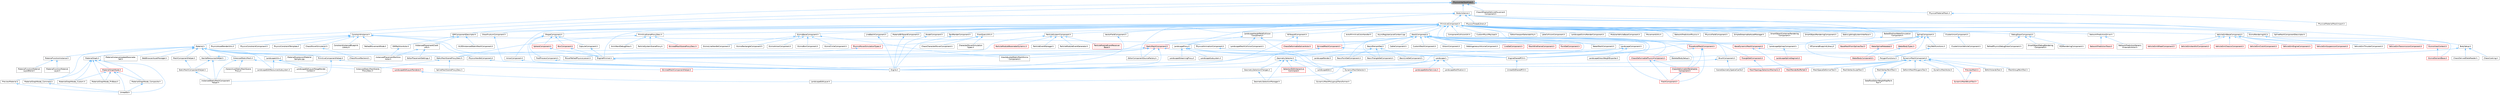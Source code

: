 digraph "PhysicsInterfaceCore.h"
{
 // INTERACTIVE_SVG=YES
 // LATEX_PDF_SIZE
  bgcolor="transparent";
  edge [fontname=Helvetica,fontsize=10,labelfontname=Helvetica,labelfontsize=10];
  node [fontname=Helvetica,fontsize=10,shape=box,height=0.2,width=0.4];
  Node1 [id="Node000001",label="PhysicsInterfaceCore.h",height=0.2,width=0.4,color="gray40", fillcolor="grey60", style="filled", fontcolor="black",tooltip=" "];
  Node1 -> Node2 [id="edge1_Node000001_Node000002",dir="back",color="steelblue1",style="solid",tooltip=" "];
  Node2 [id="Node000002",label="BodyInstance.h",height=0.2,width=0.4,color="grey40", fillcolor="white", style="filled",URL="$d3/d42/BodyInstance_8h.html",tooltip=" "];
  Node2 -> Node3 [id="edge2_Node000002_Node000003",dir="back",color="steelblue1",style="solid",tooltip=" "];
  Node3 [id="Node000003",label="BodySetup.h",height=0.2,width=0.4,color="grey40", fillcolor="white", style="filled",URL="$d8/d7b/BodySetup_8h.html",tooltip=" "];
  Node3 -> Node4 [id="edge3_Node000003_Node000004",dir="back",color="steelblue1",style="solid",tooltip=" "];
  Node4 [id="Node000004",label="ChaosCooking.h",height=0.2,width=0.4,color="grey40", fillcolor="white", style="filled",URL="$de/d88/ChaosCooking_8h.html",tooltip=" "];
  Node3 -> Node5 [id="edge4_Node000003_Node000005",dir="back",color="steelblue1",style="solid",tooltip=" "];
  Node5 [id="Node000005",label="ChaosDerivedDataReader.h",height=0.2,width=0.4,color="grey40", fillcolor="white", style="filled",URL="$de/d70/ChaosDerivedDataReader_8h.html",tooltip=" "];
  Node3 -> Node6 [id="edge5_Node000003_Node000006",dir="back",color="steelblue1",style="solid",tooltip=" "];
  Node6 [id="Node000006",label="DynamicMeshComponent.h",height=0.2,width=0.4,color="grey40", fillcolor="white", style="filled",URL="$d8/d66/DynamicMeshComponent_8h.html",tooltip=" "];
  Node6 -> Node7 [id="edge6_Node000006_Node000007",dir="back",color="steelblue1",style="solid",tooltip=" "];
  Node7 [id="Node000007",label="DataflowEditorWeightMapPaint\lTool.h",height=0.2,width=0.4,color="grey40", fillcolor="white", style="filled",URL="$db/d46/DataflowEditorWeightMapPaintTool_8h.html",tooltip=" "];
  Node6 -> Node8 [id="edge7_Node000006_Node000008",dir="back",color="steelblue1",style="solid",tooltip=" "];
  Node8 [id="Node000008",label="DeformMeshPolygonsTool.h",height=0.2,width=0.4,color="grey40", fillcolor="white", style="filled",URL="$db/d72/DeformMeshPolygonsTool_8h.html",tooltip=" "];
  Node6 -> Node9 [id="edge8_Node000006_Node000009",dir="back",color="steelblue1",style="solid",tooltip=" "];
  Node9 [id="Node000009",label="DynamicMeshActor.h",height=0.2,width=0.4,color="grey40", fillcolor="white", style="filled",URL="$d1/d71/DynamicMeshActor_8h.html",tooltip=" "];
  Node6 -> Node10 [id="edge9_Node000006_Node000010",dir="back",color="steelblue1",style="solid",tooltip=" "];
  Node10 [id="Node000010",label="DynamicMeshBrushTool.h",height=0.2,width=0.4,color="red", fillcolor="#FFF0F0", style="filled",URL="$da/d04/DynamicMeshBrushTool_8h.html",tooltip=" "];
  Node6 -> Node14 [id="edge10_Node000006_Node000014",dir="back",color="steelblue1",style="solid",tooltip=" "];
  Node14 [id="Node000014",label="DynamicMeshSelector.h",height=0.2,width=0.4,color="grey40", fillcolor="white", style="filled",URL="$dc/d01/DynamicMeshSelector_8h.html",tooltip=" "];
  Node14 -> Node15 [id="edge11_Node000014_Node000015",dir="back",color="steelblue1",style="solid",tooltip=" "];
  Node15 [id="Node000015",label="DynamicMeshPolygroupTransformer.h",height=0.2,width=0.4,color="grey40", fillcolor="white", style="filled",URL="$dc/db2/DynamicMeshPolygroupTransformer_8h.html",tooltip=" "];
  Node6 -> Node16 [id="edge12_Node000006_Node000016",dir="back",color="steelblue1",style="solid",tooltip=" "];
  Node16 [id="Node000016",label="EditUVIslandsTool.h",height=0.2,width=0.4,color="grey40", fillcolor="white", style="filled",URL="$d0/de4/EditUVIslandsTool_8h.html",tooltip=" "];
  Node6 -> Node17 [id="edge13_Node000006_Node000017",dir="back",color="steelblue1",style="solid",tooltip=" "];
  Node17 [id="Node000017",label="MeshGroupPaintTool.h",height=0.2,width=0.4,color="grey40", fillcolor="white", style="filled",URL="$dd/d04/MeshGroupPaintTool_8h.html",tooltip=" "];
  Node6 -> Node18 [id="edge14_Node000006_Node000018",dir="back",color="steelblue1",style="solid",tooltip=" "];
  Node18 [id="Node000018",label="MeshRenderBufferSet.h",height=0.2,width=0.4,color="red", fillcolor="#FFF0F0", style="filled",URL="$de/dc2/MeshRenderBufferSet_8h.html",tooltip=" "];
  Node6 -> Node20 [id="edge15_Node000006_Node000020",dir="back",color="steelblue1",style="solid",tooltip=" "];
  Node20 [id="Node000020",label="MeshSpaceDeformerTool.h",height=0.2,width=0.4,color="grey40", fillcolor="white", style="filled",URL="$d7/dc8/MeshSpaceDeformerTool_8h.html",tooltip=" "];
  Node6 -> Node21 [id="edge16_Node000006_Node000021",dir="back",color="steelblue1",style="solid",tooltip=" "];
  Node21 [id="Node000021",label="MeshTopologySelectionMechanic.h",height=0.2,width=0.4,color="red", fillcolor="#FFF0F0", style="filled",URL="$d5/d15/MeshTopologySelectionMechanic_8h.html",tooltip=" "];
  Node6 -> Node24 [id="edge17_Node000006_Node000024",dir="back",color="steelblue1",style="solid",tooltip=" "];
  Node24 [id="Node000024",label="MeshVertexPaintTool.h",height=0.2,width=0.4,color="grey40", fillcolor="white", style="filled",URL="$db/d74/MeshVertexPaintTool_8h.html",tooltip=" "];
  Node24 -> Node7 [id="edge18_Node000024_Node000007",dir="back",color="steelblue1",style="solid",tooltip=" "];
  Node6 -> Node25 [id="edge19_Node000006_Node000025",dir="back",color="steelblue1",style="solid",tooltip=" "];
  Node25 [id="Node000025",label="MeshVertexSculptTool.h",height=0.2,width=0.4,color="grey40", fillcolor="white", style="filled",URL="$dc/da6/MeshVertexSculptTool_8h.html",tooltip=" "];
  Node6 -> Node26 [id="edge20_Node000006_Node000026",dir="back",color="steelblue1",style="solid",tooltip=" "];
  Node26 [id="Node000026",label="PreviewMesh.h",height=0.2,width=0.4,color="red", fillcolor="#FFF0F0", style="filled",URL="$d6/d30/PreviewMesh_8h.html",tooltip=" "];
  Node26 -> Node10 [id="edge21_Node000026_Node000010",dir="back",color="steelblue1",style="solid",tooltip=" "];
  Node6 -> Node78 [id="edge22_Node000006_Node000078",dir="back",color="steelblue1",style="solid",tooltip=" "];
  Node78 [id="Node000078",label="SceneGeometrySpatialCache.h",height=0.2,width=0.4,color="grey40", fillcolor="white", style="filled",URL="$d6/d6f/SceneGeometrySpatialCache_8h.html",tooltip=" "];
  Node3 -> Node79 [id="edge23_Node000003_Node000079",dir="back",color="steelblue1",style="solid",tooltip=" "];
  Node79 [id="Node000079",label="SkeletalBodySetup.h",height=0.2,width=0.4,color="grey40", fillcolor="white", style="filled",URL="$dc/dbc/SkeletalBodySetup_8h.html",tooltip=" "];
  Node2 -> Node80 [id="edge24_Node000002_Node000080",dir="back",color="steelblue1",style="solid",tooltip=" "];
  Node80 [id="Node000080",label="EngineSharedPCH.h",height=0.2,width=0.4,color="grey40", fillcolor="white", style="filled",URL="$dc/dbb/EngineSharedPCH_8h.html",tooltip=" "];
  Node80 -> Node81 [id="edge25_Node000080_Node000081",dir="back",color="steelblue1",style="solid",tooltip=" "];
  Node81 [id="Node000081",label="UnrealEdSharedPCH.h",height=0.2,width=0.4,color="grey40", fillcolor="white", style="filled",URL="$d1/de6/UnrealEdSharedPCH_8h.html",tooltip=" "];
  Node2 -> Node82 [id="edge26_Node000002_Node000082",dir="back",color="steelblue1",style="solid",tooltip=" "];
  Node82 [id="Node000082",label="ISMComponentDescriptor.h",height=0.2,width=0.4,color="grey40", fillcolor="white", style="filled",URL="$dd/d82/ISMComponentDescriptor_8h.html",tooltip=" "];
  Node82 -> Node83 [id="edge27_Node000082_Node000083",dir="back",color="steelblue1",style="solid",tooltip=" "];
  Node83 [id="Node000083",label="HLODInstancedStaticMeshComponent.h",height=0.2,width=0.4,color="grey40", fillcolor="white", style="filled",URL="$dd/d88/HLODInstancedStaticMeshComponent_8h.html",tooltip=" "];
  Node82 -> Node84 [id="edge28_Node000082_Node000084",dir="back",color="steelblue1",style="solid",tooltip=" "];
  Node84 [id="Node000084",label="ISMPartitionActor.h",height=0.2,width=0.4,color="grey40", fillcolor="white", style="filled",URL="$d8/dac/ISMPartitionActor_8h.html",tooltip=" "];
  Node84 -> Node85 [id="edge29_Node000084_Node000085",dir="back",color="steelblue1",style="solid",tooltip=" "];
  Node85 [id="Node000085",label="InstancedPlacementPartition\lActor.h",height=0.2,width=0.4,color="grey40", fillcolor="white", style="filled",URL="$dd/d43/InstancedPlacementPartitionActor_8h.html",tooltip=" "];
  Node82 -> Node86 [id="edge30_Node000082_Node000086",dir="back",color="steelblue1",style="solid",tooltip=" "];
  Node86 [id="Node000086",label="InstancedPlacementClient\lInfo.h",height=0.2,width=0.4,color="grey40", fillcolor="white", style="filled",URL="$d0/d12/InstancedPlacementClientInfo_8h.html",tooltip=" "];
  Node86 -> Node87 [id="edge31_Node000086_Node000087",dir="back",color="steelblue1",style="solid",tooltip=" "];
  Node87 [id="Node000087",label="EditorPlacementSettings.h",height=0.2,width=0.4,color="grey40", fillcolor="white", style="filled",URL="$dd/daf/EditorPlacementSettings_8h.html",tooltip=" "];
  Node86 -> Node85 [id="edge32_Node000086_Node000085",dir="back",color="steelblue1",style="solid",tooltip=" "];
  Node2 -> Node88 [id="edge33_Node000002_Node000088",dir="back",color="steelblue1",style="solid",tooltip=" "];
  Node88 [id="Node000088",label="LandscapeProxy.h",height=0.2,width=0.4,color="grey40", fillcolor="white", style="filled",URL="$db/dae/LandscapeProxy_8h.html",tooltip=" "];
  Node88 -> Node89 [id="edge34_Node000088_Node000089",dir="back",color="steelblue1",style="solid",tooltip=" "];
  Node89 [id="Node000089",label="Landscape.h",height=0.2,width=0.4,color="grey40", fillcolor="white", style="filled",URL="$d5/dd6/Landscape_8h.html",tooltip=" "];
  Node89 -> Node90 [id="edge35_Node000089_Node000090",dir="back",color="steelblue1",style="solid",tooltip=" "];
  Node90 [id="Node000090",label="LandscapeEdit.h",height=0.2,width=0.4,color="grey40", fillcolor="white", style="filled",URL="$df/d61/LandscapeEdit_8h.html",tooltip=" "];
  Node89 -> Node91 [id="edge36_Node000089_Node000091",dir="back",color="steelblue1",style="solid",tooltip=" "];
  Node91 [id="Node000091",label="LandscapeEditLayer.h",height=0.2,width=0.4,color="grey40", fillcolor="white", style="filled",URL="$d2/d34/LandscapeEditLayer_8h.html",tooltip=" "];
  Node89 -> Node92 [id="edge37_Node000089_Node000092",dir="back",color="steelblue1",style="solid",tooltip=" "];
  Node92 [id="Node000092",label="LandscapeEditorServices.h",height=0.2,width=0.4,color="red", fillcolor="#FFF0F0", style="filled",URL="$d0/de9/LandscapeEditorServices_8h.html",tooltip=" "];
  Node89 -> Node94 [id="edge38_Node000089_Node000094",dir="back",color="steelblue1",style="solid",tooltip=" "];
  Node94 [id="Node000094",label="LandscapeNotification.h",height=0.2,width=0.4,color="grey40", fillcolor="white", style="filled",URL="$d7/de3/LandscapeNotification_8h.html",tooltip=" "];
  Node88 -> Node90 [id="edge39_Node000088_Node000090",dir="back",color="steelblue1",style="solid",tooltip=" "];
  Node88 -> Node95 [id="edge40_Node000088_Node000095",dir="back",color="steelblue1",style="solid",tooltip=" "];
  Node95 [id="Node000095",label="LandscapeRender.h",height=0.2,width=0.4,color="grey40", fillcolor="white", style="filled",URL="$df/d67/LandscapeRender_8h.html",tooltip=" "];
  Node88 -> Node96 [id="edge41_Node000088_Node000096",dir="back",color="steelblue1",style="solid",tooltip=" "];
  Node96 [id="Node000096",label="LandscapeStreamingProxy.h",height=0.2,width=0.4,color="grey40", fillcolor="white", style="filled",URL="$de/d5a/LandscapeStreamingProxy_8h.html",tooltip=" "];
  Node88 -> Node97 [id="edge42_Node000088_Node000097",dir="back",color="steelblue1",style="solid",tooltip=" "];
  Node97 [id="Node000097",label="LandscapeSubsystem.h",height=0.2,width=0.4,color="grey40", fillcolor="white", style="filled",URL="$d7/ddd/LandscapeSubsystem_8h.html",tooltip=" "];
  Node2 -> Node98 [id="edge43_Node000002_Node000098",dir="back",color="steelblue1",style="solid",tooltip=" "];
  Node98 [id="Node000098",label="PhysicsThreadLibrary.h",height=0.2,width=0.4,color="grey40", fillcolor="white", style="filled",URL="$dd/df6/PhysicsThreadLibrary_8h.html",tooltip=" "];
  Node2 -> Node99 [id="edge44_Node000002_Node000099",dir="back",color="steelblue1",style="solid",tooltip=" "];
  Node99 [id="Node000099",label="PrimitiveComponent.h",height=0.2,width=0.4,color="grey40", fillcolor="white", style="filled",URL="$df/d9f/PrimitiveComponent_8h.html",tooltip=" "];
  Node99 -> Node100 [id="edge45_Node000099_Node000100",dir="back",color="steelblue1",style="solid",tooltip=" "];
  Node100 [id="Node000100",label="ActorPrimitiveColorHandler.h",height=0.2,width=0.4,color="grey40", fillcolor="white", style="filled",URL="$d4/d72/ActorPrimitiveColorHandler_8h.html",tooltip=" "];
  Node99 -> Node101 [id="edge46_Node000099_Node000101",dir="back",color="steelblue1",style="solid",tooltip=" "];
  Node101 [id="Node000101",label="ArrowComponent.h",height=0.2,width=0.4,color="grey40", fillcolor="white", style="filled",URL="$db/d35/ArrowComponent_8h.html",tooltip=" "];
  Node101 -> Node102 [id="edge47_Node000101_Node000102",dir="back",color="steelblue1",style="solid",tooltip=" "];
  Node102 [id="Node000102",label="Engine.h",height=0.2,width=0.4,color="grey40", fillcolor="white", style="filled",URL="$d1/d34/Public_2Engine_8h.html",tooltip=" "];
  Node99 -> Node103 [id="edge48_Node000099_Node000103",dir="back",color="steelblue1",style="solid",tooltip=" "];
  Node103 [id="Node000103",label="AsyncRegisterLevelContext.cpp",height=0.2,width=0.4,color="grey40", fillcolor="white", style="filled",URL="$da/df8/AsyncRegisterLevelContext_8cpp.html",tooltip=" "];
  Node99 -> Node104 [id="edge49_Node000099_Node000104",dir="back",color="steelblue1",style="solid",tooltip=" "];
  Node104 [id="Node000104",label="BakedShallowWaterSimulation\lComponent.h",height=0.2,width=0.4,color="grey40", fillcolor="white", style="filled",URL="$d4/dbc/BakedShallowWaterSimulationComponent_8h.html",tooltip=" "];
  Node104 -> Node105 [id="edge50_Node000104_Node000105",dir="back",color="steelblue1",style="solid",tooltip=" "];
  Node105 [id="Node000105",label="WaterBodyComponent.h",height=0.2,width=0.4,color="red", fillcolor="#FFF0F0", style="filled",URL="$db/d59/WaterBodyComponent_8h.html",tooltip=" "];
  Node99 -> Node118 [id="edge51_Node000099_Node000118",dir="back",color="steelblue1",style="solid",tooltip=" "];
  Node118 [id="Node000118",label="BillboardComponent.h",height=0.2,width=0.4,color="grey40", fillcolor="white", style="filled",URL="$db/d72/BillboardComponent_8h.html",tooltip=" "];
  Node118 -> Node119 [id="edge52_Node000118_Node000119",dir="back",color="steelblue1",style="solid",tooltip=" "];
  Node119 [id="Node000119",label="ChaosDeformableSolverActor.h",height=0.2,width=0.4,color="red", fillcolor="#FFF0F0", style="filled",URL="$d2/de9/ChaosDeformableSolverActor_8h.html",tooltip=" "];
  Node118 -> Node102 [id="edge53_Node000118_Node000102",dir="back",color="steelblue1",style="solid",tooltip=" "];
  Node99 -> Node123 [id="edge54_Node000099_Node000123",dir="back",color="steelblue1",style="solid",tooltip=" "];
  Node123 [id="Node000123",label="BrushComponent.h",height=0.2,width=0.4,color="grey40", fillcolor="white", style="filled",URL="$d0/d9c/BrushComponent_8h.html",tooltip=" "];
  Node123 -> Node102 [id="edge55_Node000123_Node000102",dir="back",color="steelblue1",style="solid",tooltip=" "];
  Node123 -> Node78 [id="edge56_Node000123_Node000078",dir="back",color="steelblue1",style="solid",tooltip=" "];
  Node99 -> Node124 [id="edge57_Node000099_Node000124",dir="back",color="steelblue1",style="solid",tooltip=" "];
  Node124 [id="Node000124",label="ClusterUnionComponent.h",height=0.2,width=0.4,color="grey40", fillcolor="white", style="filled",URL="$d0/d16/ClusterUnionComponent_8h.html",tooltip=" "];
  Node124 -> Node125 [id="edge58_Node000124_Node000125",dir="back",color="steelblue1",style="solid",tooltip=" "];
  Node125 [id="Node000125",label="ClusterUnionVehicleComponent.h",height=0.2,width=0.4,color="grey40", fillcolor="white", style="filled",URL="$dd/deb/ClusterUnionVehicleComponent_8h.html",tooltip=" "];
  Node99 -> Node126 [id="edge59_Node000099_Node000126",dir="back",color="steelblue1",style="solid",tooltip=" "];
  Node126 [id="Node000126",label="ComponentCollisionUtil.h",height=0.2,width=0.4,color="grey40", fillcolor="white", style="filled",URL="$d9/d1c/ComponentCollisionUtil_8h.html",tooltip=" "];
  Node99 -> Node127 [id="edge60_Node000099_Node000127",dir="back",color="steelblue1",style="solid",tooltip=" "];
  Node127 [id="Node000127",label="CustomPhysXPayload.h",height=0.2,width=0.4,color="grey40", fillcolor="white", style="filled",URL="$d3/d90/CustomPhysXPayload_8h.html",tooltip=" "];
  Node99 -> Node128 [id="edge61_Node000099_Node000128",dir="back",color="steelblue1",style="solid",tooltip=" "];
  Node128 [id="Node000128",label="DebugDrawComponent.h",height=0.2,width=0.4,color="grey40", fillcolor="white", style="filled",URL="$d9/dae/DebugDrawComponent_8h.html",tooltip=" "];
  Node128 -> Node129 [id="edge62_Node000128_Node000129",dir="back",color="steelblue1",style="solid",tooltip=" "];
  Node129 [id="Node000129",label="EQSRenderingComponent.h",height=0.2,width=0.4,color="grey40", fillcolor="white", style="filled",URL="$df/d63/EQSRenderingComponent_8h.html",tooltip=" "];
  Node128 -> Node130 [id="edge63_Node000128_Node000130",dir="back",color="steelblue1",style="solid",tooltip=" "];
  Node130 [id="Node000130",label="PathedPhysicsDebugDrawComponent.h",height=0.2,width=0.4,color="grey40", fillcolor="white", style="filled",URL="$d9/dd8/PathedPhysicsDebugDrawComponent_8h.html",tooltip=" "];
  Node128 -> Node131 [id="edge64_Node000128_Node000131",dir="back",color="steelblue1",style="solid",tooltip=" "];
  Node131 [id="Node000131",label="SmartObjectDebugRendering\lComponent.h",height=0.2,width=0.4,color="grey40", fillcolor="white", style="filled",URL="$d2/db9/SmartObjectDebugRenderingComponent_8h.html",tooltip=" "];
  Node99 -> Node132 [id="edge65_Node000099_Node000132",dir="back",color="steelblue1",style="solid",tooltip=" "];
  Node132 [id="Node000132",label="DrawFrustumComponent.h",height=0.2,width=0.4,color="grey40", fillcolor="white", style="filled",URL="$db/d24/DrawFrustumComponent_8h.html",tooltip=" "];
  Node132 -> Node102 [id="edge66_Node000132_Node000102",dir="back",color="steelblue1",style="solid",tooltip=" "];
  Node99 -> Node133 [id="edge67_Node000099_Node000133",dir="back",color="steelblue1",style="solid",tooltip=" "];
  Node133 [id="Node000133",label="EditorComponentSourceFactory.h",height=0.2,width=0.4,color="grey40", fillcolor="white", style="filled",URL="$d4/d35/EditorComponentSourceFactory_8h.html",tooltip=" "];
  Node99 -> Node134 [id="edge68_Node000099_Node000134",dir="back",color="steelblue1",style="solid",tooltip=" "];
  Node134 [id="Node000134",label="EditorViewportSelectability.h",height=0.2,width=0.4,color="grey40", fillcolor="white", style="filled",URL="$d0/da6/EditorViewportSelectability_8h.html",tooltip=" "];
  Node99 -> Node135 [id="edge69_Node000099_Node000135",dir="back",color="steelblue1",style="solid",tooltip=" "];
  Node135 [id="Node000135",label="EngineMinimal.h",height=0.2,width=0.4,color="grey40", fillcolor="white", style="filled",URL="$d0/d2c/EngineMinimal_8h.html",tooltip=" "];
  Node135 -> Node102 [id="edge70_Node000135_Node000102",dir="back",color="steelblue1",style="solid",tooltip=" "];
  Node99 -> Node80 [id="edge71_Node000099_Node000080",dir="back",color="steelblue1",style="solid",tooltip=" "];
  Node99 -> Node136 [id="edge72_Node000099_Node000136",dir="back",color="steelblue1",style="solid",tooltip=" "];
  Node136 [id="Node000136",label="FloorQueryUtils.h",height=0.2,width=0.4,color="grey40", fillcolor="white", style="filled",URL="$df/d2a/FloorQueryUtils_8h.html",tooltip=" "];
  Node136 -> Node137 [id="edge73_Node000136_Node000137",dir="back",color="steelblue1",style="solid",tooltip=" "];
  Node137 [id="Node000137",label="ChaosCharacterMoverComponent.h",height=0.2,width=0.4,color="grey40", fillcolor="white", style="filled",URL="$d5/dd2/ChaosCharacterMoverComponent_8h.html",tooltip=" "];
  Node136 -> Node138 [id="edge74_Node000136_Node000138",dir="back",color="steelblue1",style="solid",tooltip=" "];
  Node138 [id="Node000138",label="CharacterMoverSimulation\lTypes.h",height=0.2,width=0.4,color="grey40", fillcolor="white", style="filled",URL="$df/dcc/CharacterMoverSimulationTypes_8h.html",tooltip=" "];
  Node136 -> Node139 [id="edge75_Node000136_Node000139",dir="back",color="steelblue1",style="solid",tooltip=" "];
  Node139 [id="Node000139",label="PhysicsMoverSimulationTypes.h",height=0.2,width=0.4,color="red", fillcolor="#FFF0F0", style="filled",URL="$d1/d2f/PhysicsMoverSimulationTypes_8h.html",tooltip=" "];
  Node139 -> Node142 [id="edge76_Node000139_Node000142",dir="back",color="steelblue1",style="solid",tooltip=" "];
  Node142 [id="Node000142",label="MoverPathedPhysicsLiaison.h",height=0.2,width=0.4,color="grey40", fillcolor="white", style="filled",URL="$d8/d2d/MoverPathedPhysicsLiaison_8h.html",tooltip=" "];
  Node99 -> Node149 [id="edge77_Node000099_Node000149",dir="back",color="steelblue1",style="solid",tooltip=" "];
  Node149 [id="Node000149",label="GeometrySelector.h",height=0.2,width=0.4,color="grey40", fillcolor="white", style="filled",URL="$d5/d67/GeometrySelector_8h.html",tooltip=" "];
  Node149 -> Node15 [id="edge78_Node000149_Node000015",dir="back",color="steelblue1",style="solid",tooltip=" "];
  Node149 -> Node14 [id="edge79_Node000149_Node000014",dir="back",color="steelblue1",style="solid",tooltip=" "];
  Node149 -> Node150 [id="edge80_Node000149_Node000150",dir="back",color="steelblue1",style="solid",tooltip=" "];
  Node150 [id="Node000150",label="GeometrySelectionChanges.h",height=0.2,width=0.4,color="grey40", fillcolor="white", style="filled",URL="$d2/d21/GeometrySelectionChanges_8h.html",tooltip=" "];
  Node150 -> Node151 [id="edge81_Node000150_Node000151",dir="back",color="steelblue1",style="solid",tooltip=" "];
  Node151 [id="Node000151",label="GeometrySelectionManager.h",height=0.2,width=0.4,color="grey40", fillcolor="white", style="filled",URL="$d9/d43/GeometrySelectionManager_8h.html",tooltip=" "];
  Node149 -> Node151 [id="edge82_Node000149_Node000151",dir="back",color="steelblue1",style="solid",tooltip=" "];
  Node149 -> Node152 [id="edge83_Node000149_Node000152",dir="back",color="steelblue1",style="solid",tooltip=" "];
  Node152 [id="Node000152",label="SelectionEditInteractive\lCommand.h",height=0.2,width=0.4,color="red", fillcolor="#FFF0F0", style="filled",URL="$d8/db5/SelectionEditInteractiveCommand_8h.html",tooltip=" "];
  Node99 -> Node157 [id="edge84_Node000099_Node000157",dir="back",color="steelblue1",style="solid",tooltip=" "];
  Node157 [id="Node000157",label="GizmoBaseComponent.h",height=0.2,width=0.4,color="grey40", fillcolor="white", style="filled",URL="$db/dfd/GizmoBaseComponent_8h.html",tooltip=" "];
  Node157 -> Node158 [id="edge85_Node000157_Node000158",dir="back",color="steelblue1",style="solid",tooltip=" "];
  Node158 [id="Node000158",label="GizmoArrowComponent.h",height=0.2,width=0.4,color="grey40", fillcolor="white", style="filled",URL="$d9/df9/GizmoArrowComponent_8h.html",tooltip=" "];
  Node157 -> Node159 [id="edge86_Node000157_Node000159",dir="back",color="steelblue1",style="solid",tooltip=" "];
  Node159 [id="Node000159",label="GizmoBoxComponent.h",height=0.2,width=0.4,color="grey40", fillcolor="white", style="filled",URL="$d4/d84/GizmoBoxComponent_8h.html",tooltip=" "];
  Node157 -> Node160 [id="edge87_Node000157_Node000160",dir="back",color="steelblue1",style="solid",tooltip=" "];
  Node160 [id="Node000160",label="GizmoCircleComponent.h",height=0.2,width=0.4,color="grey40", fillcolor="white", style="filled",URL="$d3/d78/GizmoCircleComponent_8h.html",tooltip=" "];
  Node157 -> Node161 [id="edge88_Node000157_Node000161",dir="back",color="steelblue1",style="solid",tooltip=" "];
  Node161 [id="Node000161",label="GizmoLineHandleComponent.h",height=0.2,width=0.4,color="grey40", fillcolor="white", style="filled",URL="$d3/d98/GizmoLineHandleComponent_8h.html",tooltip=" "];
  Node157 -> Node162 [id="edge89_Node000157_Node000162",dir="back",color="steelblue1",style="solid",tooltip=" "];
  Node162 [id="Node000162",label="GizmoRectangleComponent.h",height=0.2,width=0.4,color="grey40", fillcolor="white", style="filled",URL="$d9/ded/GizmoRectangleComponent_8h.html",tooltip=" "];
  Node157 -> Node163 [id="edge90_Node000157_Node000163",dir="back",color="steelblue1",style="solid",tooltip=" "];
  Node163 [id="Node000163",label="ViewAdjustedStaticMeshGizmo\lComponent.h",height=0.2,width=0.4,color="grey40", fillcolor="white", style="filled",URL="$d3/d99/ViewAdjustedStaticMeshGizmoComponent_8h.html",tooltip=" "];
  Node99 -> Node164 [id="edge91_Node000099_Node000164",dir="back",color="steelblue1",style="solid",tooltip=" "];
  Node164 [id="Node000164",label="GizmoRenderingUtil.h",height=0.2,width=0.4,color="grey40", fillcolor="white", style="filled",URL="$d0/d40/GizmoRenderingUtil_8h.html",tooltip=" "];
  Node164 -> Node165 [id="edge92_Node000164_Node000165",dir="back",color="steelblue1",style="solid",tooltip=" "];
  Node165 [id="Node000165",label="GizmoElementBase.h",height=0.2,width=0.4,color="red", fillcolor="#FFF0F0", style="filled",URL="$d5/d19/GizmoElementBase_8h.html",tooltip=" "];
  Node164 -> Node181 [id="edge93_Node000164_Node000181",dir="back",color="steelblue1",style="solid",tooltip=" "];
  Node181 [id="Node000181",label="GizmoViewContext.h",height=0.2,width=0.4,color="red", fillcolor="#FFF0F0", style="filled",URL="$dd/d1a/GizmoViewContext_8h.html",tooltip=" "];
  Node181 -> Node165 [id="edge94_Node000181_Node000165",dir="back",color="steelblue1",style="solid",tooltip=" "];
  Node99 -> Node82 [id="edge95_Node000099_Node000082",dir="back",color="steelblue1",style="solid",tooltip=" "];
  Node99 -> Node183 [id="edge96_Node000099_Node000183",dir="back",color="steelblue1",style="solid",tooltip=" "];
  Node183 [id="Node000183",label="LakeCollisionComponent.h",height=0.2,width=0.4,color="grey40", fillcolor="white", style="filled",URL="$d6/d05/LakeCollisionComponent_8h.html",tooltip=" "];
  Node99 -> Node184 [id="edge97_Node000099_Node000184",dir="back",color="steelblue1",style="solid",tooltip=" "];
  Node184 [id="Node000184",label="LandscapeComponent.h",height=0.2,width=0.4,color="grey40", fillcolor="white", style="filled",URL="$d4/dba/LandscapeComponent_8h.html",tooltip=" "];
  Node184 -> Node89 [id="edge98_Node000184_Node000089",dir="back",color="steelblue1",style="solid",tooltip=" "];
  Node184 -> Node90 [id="edge99_Node000184_Node000090",dir="back",color="steelblue1",style="solid",tooltip=" "];
  Node184 -> Node185 [id="edge100_Node000184_Node000185",dir="back",color="steelblue1",style="solid",tooltip=" "];
  Node185 [id="Node000185",label="LandscapeGrassWeightExporter.h",height=0.2,width=0.4,color="grey40", fillcolor="white", style="filled",URL="$de/d64/LandscapeGrassWeightExporter_8h.html",tooltip=" "];
  Node184 -> Node95 [id="edge101_Node000184_Node000095",dir="back",color="steelblue1",style="solid",tooltip=" "];
  Node99 -> Node186 [id="edge102_Node000099_Node000186",dir="back",color="steelblue1",style="solid",tooltip=" "];
  Node186 [id="Node000186",label="LandscapeGizmoRenderComponent.h",height=0.2,width=0.4,color="grey40", fillcolor="white", style="filled",URL="$d0/d84/LandscapeGizmoRenderComponent_8h.html",tooltip=" "];
  Node99 -> Node187 [id="edge103_Node000099_Node000187",dir="back",color="steelblue1",style="solid",tooltip=" "];
  Node187 [id="Node000187",label="LandscapeHeightfieldCollision\lComponent.h",height=0.2,width=0.4,color="grey40", fillcolor="white", style="filled",URL="$d2/d06/LandscapeHeightfieldCollisionComponent_8h.html",tooltip=" "];
  Node187 -> Node90 [id="edge104_Node000187_Node000090",dir="back",color="steelblue1",style="solid",tooltip=" "];
  Node187 -> Node188 [id="edge105_Node000187_Node000188",dir="back",color="steelblue1",style="solid",tooltip=" "];
  Node188 [id="Node000188",label="LandscapeMeshCollisionComponent.h",height=0.2,width=0.4,color="grey40", fillcolor="white", style="filled",URL="$d0/dab/LandscapeMeshCollisionComponent_8h.html",tooltip=" "];
  Node187 -> Node88 [id="edge106_Node000187_Node000088",dir="back",color="steelblue1",style="solid",tooltip=" "];
  Node99 -> Node189 [id="edge107_Node000099_Node000189",dir="back",color="steelblue1",style="solid",tooltip=" "];
  Node189 [id="Node000189",label="LandscapeSplinesComponent.h",height=0.2,width=0.4,color="grey40", fillcolor="white", style="filled",URL="$d4/d7e/LandscapeSplinesComponent_8h.html",tooltip=" "];
  Node189 -> Node190 [id="edge108_Node000189_Node000190",dir="back",color="steelblue1",style="solid",tooltip=" "];
  Node190 [id="Node000190",label="LandscapeSplineSegment.h",height=0.2,width=0.4,color="red", fillcolor="#FFF0F0", style="filled",URL="$d4/d8d/LandscapeSplineSegment_8h.html",tooltip=" "];
  Node99 -> Node192 [id="edge109_Node000099_Node000192",dir="back",color="steelblue1",style="solid",tooltip=" "];
  Node192 [id="Node000192",label="LineBatchComponent.h",height=0.2,width=0.4,color="grey40", fillcolor="white", style="filled",URL="$d4/dd8/LineBatchComponent_8h.html",tooltip=" "];
  Node192 -> Node102 [id="edge110_Node000192_Node000102",dir="back",color="steelblue1",style="solid",tooltip=" "];
  Node99 -> Node193 [id="edge111_Node000099_Node000193",dir="back",color="steelblue1",style="solid",tooltip=" "];
  Node193 [id="Node000193",label="MaterialBillboardComponent.h",height=0.2,width=0.4,color="grey40", fillcolor="white", style="filled",URL="$d0/d98/MaterialBillboardComponent_8h.html",tooltip=" "];
  Node193 -> Node102 [id="edge112_Node000193_Node000102",dir="back",color="steelblue1",style="solid",tooltip=" "];
  Node99 -> Node194 [id="edge113_Node000099_Node000194",dir="back",color="steelblue1",style="solid",tooltip=" "];
  Node194 [id="Node000194",label="MeshComponent.h",height=0.2,width=0.4,color="grey40", fillcolor="white", style="filled",URL="$dd/d57/MeshComponent_8h.html",tooltip=" "];
  Node194 -> Node195 [id="edge114_Node000194_Node000195",dir="back",color="steelblue1",style="solid",tooltip=" "];
  Node195 [id="Node000195",label="BaseDynamicMeshComponent.h",height=0.2,width=0.4,color="red", fillcolor="#FFF0F0", style="filled",URL="$d3/df4/BaseDynamicMeshComponent_8h.html",tooltip=" "];
  Node195 -> Node6 [id="edge115_Node000195_Node000006",dir="back",color="steelblue1",style="solid",tooltip=" "];
  Node195 -> Node18 [id="edge116_Node000195_Node000018",dir="back",color="steelblue1",style="solid",tooltip=" "];
  Node194 -> Node213 [id="edge117_Node000194_Node000213",dir="back",color="steelblue1",style="solid",tooltip=" "];
  Node213 [id="Node000213",label="BasicElementSet.h",height=0.2,width=0.4,color="grey40", fillcolor="white", style="filled",URL="$de/d31/BasicElementSet_8h.html",tooltip=" "];
  Node213 -> Node214 [id="edge118_Node000213_Node000214",dir="back",color="steelblue1",style="solid",tooltip=" "];
  Node214 [id="Node000214",label="BasicLineSetComponent.h",height=0.2,width=0.4,color="grey40", fillcolor="white", style="filled",URL="$da/d78/BasicLineSetComponent_8h.html",tooltip=" "];
  Node213 -> Node215 [id="edge119_Node000213_Node000215",dir="back",color="steelblue1",style="solid",tooltip=" "];
  Node215 [id="Node000215",label="BasicPointSetComponent.h",height=0.2,width=0.4,color="grey40", fillcolor="white", style="filled",URL="$d4/d5f/BasicPointSetComponent_8h.html",tooltip=" "];
  Node213 -> Node216 [id="edge120_Node000213_Node000216",dir="back",color="steelblue1",style="solid",tooltip=" "];
  Node216 [id="Node000216",label="BasicTriangleSetComponent.h",height=0.2,width=0.4,color="grey40", fillcolor="white", style="filled",URL="$d0/d56/BasicTriangleSetComponent_8h.html",tooltip=" "];
  Node194 -> Node214 [id="edge121_Node000194_Node000214",dir="back",color="steelblue1",style="solid",tooltip=" "];
  Node194 -> Node215 [id="edge122_Node000194_Node000215",dir="back",color="steelblue1",style="solid",tooltip=" "];
  Node194 -> Node216 [id="edge123_Node000194_Node000216",dir="back",color="steelblue1",style="solid",tooltip=" "];
  Node194 -> Node217 [id="edge124_Node000194_Node000217",dir="back",color="steelblue1",style="solid",tooltip=" "];
  Node217 [id="Node000217",label="CableComponent.h",height=0.2,width=0.4,color="grey40", fillcolor="white", style="filled",URL="$d4/dd5/CableComponent_8h.html",tooltip=" "];
  Node194 -> Node218 [id="edge125_Node000194_Node000218",dir="back",color="steelblue1",style="solid",tooltip=" "];
  Node218 [id="Node000218",label="ChaosDeformablePhysicsComponent.h",height=0.2,width=0.4,color="red", fillcolor="#FFF0F0", style="filled",URL="$d3/da9/ChaosDeformablePhysicsComponent_8h.html",tooltip=" "];
  Node218 -> Node222 [id="edge126_Node000218_Node000222",dir="back",color="steelblue1",style="solid",tooltip=" "];
  Node222 [id="Node000222",label="ChaosDeformableTetrahedral\lComponent.h",height=0.2,width=0.4,color="red", fillcolor="#FFF0F0", style="filled",URL="$d3/db3/ChaosDeformableTetrahedralComponent_8h.html",tooltip=" "];
  Node222 -> Node224 [id="edge127_Node000222_Node000224",dir="back",color="steelblue1",style="solid",tooltip=" "];
  Node224 [id="Node000224",label="FleshComponent.h",height=0.2,width=0.4,color="red", fillcolor="#FFF0F0", style="filled",URL="$d0/d29/FleshComponent_8h.html",tooltip=" "];
  Node218 -> Node224 [id="edge128_Node000218_Node000224",dir="back",color="steelblue1",style="solid",tooltip=" "];
  Node194 -> Node222 [id="edge129_Node000194_Node000222",dir="back",color="steelblue1",style="solid",tooltip=" "];
  Node194 -> Node226 [id="edge130_Node000194_Node000226",dir="back",color="steelblue1",style="solid",tooltip=" "];
  Node226 [id="Node000226",label="CustomMeshComponent.h",height=0.2,width=0.4,color="grey40", fillcolor="white", style="filled",URL="$de/d34/CustomMeshComponent_8h.html",tooltip=" "];
  Node194 -> Node135 [id="edge131_Node000194_Node000135",dir="back",color="steelblue1",style="solid",tooltip=" "];
  Node194 -> Node80 [id="edge132_Node000194_Node000080",dir="back",color="steelblue1",style="solid",tooltip=" "];
  Node194 -> Node224 [id="edge133_Node000194_Node000224",dir="back",color="steelblue1",style="solid",tooltip=" "];
  Node194 -> Node227 [id="edge134_Node000194_Node000227",dir="back",color="steelblue1",style="solid",tooltip=" "];
  Node227 [id="Node000227",label="GroomComponent.h",height=0.2,width=0.4,color="grey40", fillcolor="white", style="filled",URL="$de/d2e/GroomComponent_8h.html",tooltip=" "];
  Node194 -> Node228 [id="edge135_Node000194_Node000228",dir="back",color="steelblue1",style="solid",tooltip=" "];
  Node228 [id="Node000228",label="HeterogeneousVolumeComponent.h",height=0.2,width=0.4,color="grey40", fillcolor="white", style="filled",URL="$d6/daf/HeterogeneousVolumeComponent_8h.html",tooltip=" "];
  Node194 -> Node229 [id="edge136_Node000194_Node000229",dir="back",color="steelblue1",style="solid",tooltip=" "];
  Node229 [id="Node000229",label="LineSetComponent.h",height=0.2,width=0.4,color="red", fillcolor="#FFF0F0", style="filled",URL="$d7/d6b/LineSetComponent_8h.html",tooltip=" "];
  Node194 -> Node232 [id="edge137_Node000194_Node000232",dir="back",color="steelblue1",style="solid",tooltip=" "];
  Node232 [id="Node000232",label="MeshWireframeComponent.h",height=0.2,width=0.4,color="red", fillcolor="#FFF0F0", style="filled",URL="$d7/d66/MeshWireframeComponent_8h.html",tooltip=" "];
  Node194 -> Node233 [id="edge138_Node000194_Node000233",dir="back",color="steelblue1",style="solid",tooltip=" "];
  Node233 [id="Node000233",label="PointSetComponent.h",height=0.2,width=0.4,color="red", fillcolor="#FFF0F0", style="filled",URL="$d8/d54/PointSetComponent_8h.html",tooltip=" "];
  Node194 -> Node234 [id="edge139_Node000194_Node000234",dir="back",color="steelblue1",style="solid",tooltip=" "];
  Node234 [id="Node000234",label="ProceduralMeshComponent.h",height=0.2,width=0.4,color="red", fillcolor="#FFF0F0", style="filled",URL="$d5/d29/ProceduralMeshComponent_8h.html",tooltip=" "];
  Node234 -> Node218 [id="edge140_Node000234_Node000218",dir="back",color="steelblue1",style="solid",tooltip=" "];
  Node234 -> Node222 [id="edge141_Node000234_Node000222",dir="back",color="steelblue1",style="solid",tooltip=" "];
  Node234 -> Node224 [id="edge142_Node000234_Node000224",dir="back",color="steelblue1",style="solid",tooltip=" "];
  Node194 -> Node236 [id="edge143_Node000194_Node000236",dir="back",color="steelblue1",style="solid",tooltip=" "];
  Node236 [id="Node000236",label="SkinnedMeshComponent.h",height=0.2,width=0.4,color="red", fillcolor="#FFF0F0", style="filled",URL="$da/d62/SkinnedMeshComponent_8h.html",tooltip=" "];
  Node236 -> Node102 [id="edge144_Node000236_Node000102",dir="back",color="steelblue1",style="solid",tooltip=" "];
  Node236 -> Node80 [id="edge145_Node000236_Node000080",dir="back",color="steelblue1",style="solid",tooltip=" "];
  Node236 -> Node312 [id="edge146_Node000236_Node000312",dir="back",color="steelblue1",style="solid",tooltip=" "];
  Node312 [id="Node000312",label="SkinnedMeshComponentHelper.h",height=0.2,width=0.4,color="red", fillcolor="#FFF0F0", style="filled",URL="$db/d81/SkinnedMeshComponentHelper_8h.html",tooltip=" "];
  Node194 -> Node313 [id="edge147_Node000194_Node000313",dir="back",color="steelblue1",style="solid",tooltip=" "];
  Node313 [id="Node000313",label="StaticMeshComponent.h",height=0.2,width=0.4,color="red", fillcolor="#FFF0F0", style="filled",URL="$da/daf/StaticMeshComponent_8h.html",tooltip=" "];
  Node313 -> Node133 [id="edge148_Node000313_Node000133",dir="back",color="steelblue1",style="solid",tooltip=" "];
  Node313 -> Node102 [id="edge149_Node000313_Node000102",dir="back",color="steelblue1",style="solid",tooltip=" "];
  Node313 -> Node135 [id="edge150_Node000313_Node000135",dir="back",color="steelblue1",style="solid",tooltip=" "];
  Node313 -> Node80 [id="edge151_Node000313_Node000080",dir="back",color="steelblue1",style="solid",tooltip=" "];
  Node313 -> Node367 [id="edge152_Node000313_Node000367",dir="back",color="steelblue1",style="solid",tooltip=" "];
  Node367 [id="Node000367",label="StaticMeshSceneProxyDesc.h",height=0.2,width=0.4,color="grey40", fillcolor="white", style="filled",URL="$d0/d31/StaticMeshSceneProxyDesc_8h.html",tooltip=" "];
  Node367 -> Node338 [id="edge153_Node000367_Node000338",dir="back",color="steelblue1",style="solid",tooltip=" "];
  Node338 [id="Node000338",label="InstancedStaticMeshScene\lProxyDesc.h",height=0.2,width=0.4,color="grey40", fillcolor="white", style="filled",URL="$db/dcf/InstancedStaticMeshSceneProxyDesc_8h.html",tooltip=" "];
  Node367 -> Node347 [id="edge154_Node000367_Node000347",dir="back",color="steelblue1",style="solid",tooltip=" "];
  Node347 [id="Node000347",label="SplineMeshSceneProxyDesc.h",height=0.2,width=0.4,color="grey40", fillcolor="white", style="filled",URL="$db/d1b/SplineMeshSceneProxyDesc_8h.html",tooltip=" "];
  Node313 -> Node163 [id="edge155_Node000313_Node000163",dir="back",color="steelblue1",style="solid",tooltip=" "];
  Node194 -> Node369 [id="edge156_Node000194_Node000369",dir="back",color="steelblue1",style="solid",tooltip=" "];
  Node369 [id="Node000369",label="TriangleSetComponent.h",height=0.2,width=0.4,color="red", fillcolor="#FFF0F0", style="filled",URL="$d0/d95/TriangleSetComponent_8h.html",tooltip=" "];
  Node369 -> Node21 [id="edge157_Node000369_Node000021",dir="back",color="steelblue1",style="solid",tooltip=" "];
  Node194 -> Node370 [id="edge158_Node000194_Node000370",dir="back",color="steelblue1",style="solid",tooltip=" "];
  Node370 [id="Node000370",label="WaterMeshComponent.h",height=0.2,width=0.4,color="grey40", fillcolor="white", style="filled",URL="$d0/dd9/WaterMeshComponent_8h.html",tooltip=" "];
  Node99 -> Node371 [id="edge159_Node000099_Node000371",dir="back",color="steelblue1",style="solid",tooltip=" "];
  Node371 [id="Node000371",label="ModelComponent.h",height=0.2,width=0.4,color="grey40", fillcolor="white", style="filled",URL="$d9/d34/ModelComponent_8h.html",tooltip=" "];
  Node371 -> Node102 [id="edge160_Node000371_Node000102",dir="back",color="steelblue1",style="solid",tooltip=" "];
  Node99 -> Node372 [id="edge161_Node000099_Node000372",dir="back",color="steelblue1",style="solid",tooltip=" "];
  Node372 [id="Node000372",label="ModularVehicleBaseComponent.h",height=0.2,width=0.4,color="grey40", fillcolor="white", style="filled",URL="$d3/dc7/ModularVehicleBaseComponent_8h.html",tooltip=" "];
  Node99 -> Node373 [id="edge162_Node000099_Node000373",dir="back",color="steelblue1",style="solid",tooltip=" "];
  Node373 [id="Node000373",label="MovementUtils.h",height=0.2,width=0.4,color="grey40", fillcolor="white", style="filled",URL="$d0/d54/MovementUtils_8h.html",tooltip=" "];
  Node99 -> Node374 [id="edge163_Node000099_Node000374",dir="back",color="steelblue1",style="solid",tooltip=" "];
  Node374 [id="Node000374",label="NetworkPredictionDriver.h",height=0.2,width=0.4,color="grey40", fillcolor="white", style="filled",URL="$d4/db2/NetworkPredictionDriver_8h.html",tooltip=" "];
  Node374 -> Node375 [id="edge164_Node000374_Node000375",dir="back",color="steelblue1",style="solid",tooltip=" "];
  Node375 [id="Node000375",label="NetworkPredictionGeneric\lKinematicActor.h",height=0.2,width=0.4,color="grey40", fillcolor="white", style="filled",URL="$db/d93/NetworkPredictionGenericKinematicActor_8h.html",tooltip=" "];
  Node374 -> Node376 [id="edge165_Node000374_Node000376",dir="back",color="steelblue1",style="solid",tooltip=" "];
  Node376 [id="Node000376",label="NetworkPredictionTrace.h",height=0.2,width=0.4,color="red", fillcolor="#FFF0F0", style="filled",URL="$d6/d68/NetworkPredictionTrace_8h.html",tooltip=" "];
  Node99 -> Node381 [id="edge166_Node000099_Node000381",dir="back",color="steelblue1",style="solid",tooltip=" "];
  Node381 [id="Node000381",label="NetworkPredictionPhysics.h",height=0.2,width=0.4,color="grey40", fillcolor="white", style="filled",URL="$d8/dee/NetworkPredictionPhysics_8h.html",tooltip=" "];
  Node99 -> Node382 [id="edge167_Node000099_Node000382",dir="back",color="steelblue1",style="solid",tooltip=" "];
  Node382 [id="Node000382",label="ParticleSystemComponent.h",height=0.2,width=0.4,color="grey40", fillcolor="white", style="filled",URL="$d4/d17/ParticleSystemComponent_8h.html",tooltip=" "];
  Node382 -> Node135 [id="edge168_Node000382_Node000135",dir="back",color="steelblue1",style="solid",tooltip=" "];
  Node382 -> Node383 [id="edge169_Node000382_Node000383",dir="back",color="steelblue1",style="solid",tooltip=" "];
  Node383 [id="Node000383",label="ParticleEventManager.h",height=0.2,width=0.4,color="grey40", fillcolor="white", style="filled",URL="$dc/df9/ParticleEventManager_8h.html",tooltip=" "];
  Node382 -> Node384 [id="edge170_Node000382_Node000384",dir="back",color="steelblue1",style="solid",tooltip=" "];
  Node384 [id="Node000384",label="ParticleModuleEventGenerator.h",height=0.2,width=0.4,color="grey40", fillcolor="white", style="filled",URL="$dd/df1/ParticleModuleEventGenerator_8h.html",tooltip=" "];
  Node382 -> Node385 [id="edge171_Node000382_Node000385",dir="back",color="steelblue1",style="solid",tooltip=" "];
  Node385 [id="Node000385",label="ParticleModuleEventReceiver\lBase.h",height=0.2,width=0.4,color="red", fillcolor="#FFF0F0", style="filled",URL="$d2/d65/ParticleModuleEventReceiverBase_8h.html",tooltip=" "];
  Node382 -> Node388 [id="edge172_Node000382_Node000388",dir="back",color="steelblue1",style="solid",tooltip=" "];
  Node388 [id="Node000388",label="ParticleModuleParameterDynamic.h",height=0.2,width=0.4,color="red", fillcolor="#FFF0F0", style="filled",URL="$d3/d04/ParticleModuleParameterDynamic_8h.html",tooltip=" "];
  Node99 -> Node390 [id="edge173_Node000099_Node000390",dir="back",color="steelblue1",style="solid",tooltip=" "];
  Node390 [id="Node000390",label="PhysicsFieldComponent.h",height=0.2,width=0.4,color="grey40", fillcolor="white", style="filled",URL="$dd/d76/PhysicsFieldComponent_8h.html",tooltip=" "];
  Node99 -> Node391 [id="edge174_Node000099_Node000391",dir="back",color="steelblue1",style="solid",tooltip=" "];
  Node391 [id="Node000391",label="PrimitiveSceneProxyDesc.h",height=0.2,width=0.4,color="grey40", fillcolor="white", style="filled",URL="$d8/d20/PrimitiveSceneProxyDesc_8h.html",tooltip=" "];
  Node391 -> Node392 [id="edge175_Node000391_Node000392",dir="back",color="steelblue1",style="solid",tooltip=" "];
  Node392 [id="Node000392",label="AnimNextDebugDraw.h",height=0.2,width=0.4,color="grey40", fillcolor="white", style="filled",URL="$dd/de1/AnimNextDebugDraw_8h.html",tooltip=" "];
  Node391 -> Node393 [id="edge176_Node000391_Node000393",dir="back",color="steelblue1",style="solid",tooltip=" "];
  Node393 [id="Node000393",label="ParticleSystemSceneProxy.h",height=0.2,width=0.4,color="grey40", fillcolor="white", style="filled",URL="$dd/d25/ParticleSystemSceneProxy_8h.html",tooltip=" "];
  Node391 -> Node394 [id="edge177_Node000391_Node000394",dir="back",color="steelblue1",style="solid",tooltip=" "];
  Node394 [id="Node000394",label="SkinnedMeshSceneProxyDesc.h",height=0.2,width=0.4,color="red", fillcolor="#FFF0F0", style="filled",URL="$dd/d6b/SkinnedMeshSceneProxyDesc_8h.html",tooltip=" "];
  Node391 -> Node367 [id="edge178_Node000391_Node000367",dir="back",color="steelblue1",style="solid",tooltip=" "];
  Node99 -> Node396 [id="edge179_Node000099_Node000396",dir="back",color="steelblue1",style="solid",tooltip=" "];
  Node396 [id="Node000396",label="ShapeComponent.h",height=0.2,width=0.4,color="grey40", fillcolor="white", style="filled",URL="$d4/d4b/ShapeComponent_8h.html",tooltip=" "];
  Node396 -> Node397 [id="edge180_Node000396_Node000397",dir="back",color="steelblue1",style="solid",tooltip=" "];
  Node397 [id="Node000397",label="BoxComponent.h",height=0.2,width=0.4,color="red", fillcolor="#FFF0F0", style="filled",URL="$d5/de1/BoxComponent_8h.html",tooltip=" "];
  Node397 -> Node135 [id="edge181_Node000397_Node000135",dir="back",color="steelblue1",style="solid",tooltip=" "];
  Node396 -> Node400 [id="edge182_Node000396_Node000400",dir="back",color="steelblue1",style="solid",tooltip=" "];
  Node400 [id="Node000400",label="CapsuleComponent.h",height=0.2,width=0.4,color="grey40", fillcolor="white", style="filled",URL="$db/def/CapsuleComponent_8h.html",tooltip=" "];
  Node400 -> Node135 [id="edge183_Node000400_Node000135",dir="back",color="steelblue1",style="solid",tooltip=" "];
  Node396 -> Node102 [id="edge184_Node000396_Node000102",dir="back",color="steelblue1",style="solid",tooltip=" "];
  Node396 -> Node401 [id="edge185_Node000396_Node000401",dir="back",color="steelblue1",style="solid",tooltip=" "];
  Node401 [id="Node000401",label="PostProcessComponent.h",height=0.2,width=0.4,color="grey40", fillcolor="white", style="filled",URL="$d7/db2/PostProcessComponent_8h.html",tooltip=" "];
  Node401 -> Node102 [id="edge186_Node000401_Node000102",dir="back",color="steelblue1",style="solid",tooltip=" "];
  Node396 -> Node402 [id="edge187_Node000396_Node000402",dir="back",color="steelblue1",style="solid",tooltip=" "];
  Node402 [id="Node000402",label="SphereComponent.h",height=0.2,width=0.4,color="red", fillcolor="#FFF0F0", style="filled",URL="$d0/da6/SphereComponent_8h.html",tooltip=" "];
  Node402 -> Node135 [id="edge188_Node000402_Node000135",dir="back",color="steelblue1",style="solid",tooltip=" "];
  Node99 -> Node404 [id="edge189_Node000099_Node000404",dir="back",color="steelblue1",style="solid",tooltip=" "];
  Node404 [id="Node000404",label="SimpleStreamableAssetManager.h",height=0.2,width=0.4,color="grey40", fillcolor="white", style="filled",URL="$df/d02/SimpleStreamableAssetManager_8h.html",tooltip=" "];
  Node99 -> Node405 [id="edge190_Node000099_Node000405",dir="back",color="steelblue1",style="solid",tooltip=" "];
  Node405 [id="Node000405",label="SmartObjectContainerRendering\lComponent.h",height=0.2,width=0.4,color="grey40", fillcolor="white", style="filled",URL="$d8/d15/SmartObjectContainerRenderingComponent_8h.html",tooltip=" "];
  Node99 -> Node406 [id="edge191_Node000099_Node000406",dir="back",color="steelblue1",style="solid",tooltip=" "];
  Node406 [id="Node000406",label="SmartObjectRenderingComponent.h",height=0.2,width=0.4,color="grey40", fillcolor="white", style="filled",URL="$da/d17/SmartObjectRenderingComponent_8h.html",tooltip=" "];
  Node99 -> Node407 [id="edge192_Node000099_Node000407",dir="back",color="steelblue1",style="solid",tooltip=" "];
  Node407 [id="Node000407",label="SplineComponent.h",height=0.2,width=0.4,color="grey40", fillcolor="white", style="filled",URL="$d3/d00/SplineComponent_8h.html",tooltip=" "];
  Node407 -> Node48 [id="edge193_Node000407_Node000048",dir="back",color="steelblue1",style="solid",tooltip=" "];
  Node48 [id="Node000048",label="BaseMeshFromSplinesTool.h",height=0.2,width=0.4,color="red", fillcolor="#FFF0F0", style="filled",URL="$da/d31/BaseMeshFromSplinesTool_8h.html",tooltip=" "];
  Node407 -> Node189 [id="edge194_Node000407_Node000189",dir="back",color="steelblue1",style="solid",tooltip=" "];
  Node407 -> Node408 [id="edge195_Node000407_Node000408",dir="back",color="steelblue1",style="solid",tooltip=" "];
  Node408 [id="Node000408",label="PolyPathFunctions.h",height=0.2,width=0.4,color="grey40", fillcolor="white", style="filled",URL="$d6/d49/PolyPathFunctions_8h.html",tooltip=" "];
  Node408 -> Node409 [id="edge196_Node000408_Node000409",dir="back",color="steelblue1",style="solid",tooltip=" "];
  Node409 [id="Node000409",label="PolygonFunctions.h",height=0.2,width=0.4,color="grey40", fillcolor="white", style="filled",URL="$de/d54/PolygonFunctions_8h.html",tooltip=" "];
  Node407 -> Node409 [id="edge197_Node000407_Node000409",dir="back",color="steelblue1",style="solid",tooltip=" "];
  Node407 -> Node410 [id="edge198_Node000407_Node000410",dir="back",color="steelblue1",style="solid",tooltip=" "];
  Node410 [id="Node000410",label="VPCameraBlueprintLibrary.h",height=0.2,width=0.4,color="grey40", fillcolor="white", style="filled",URL="$dc/dae/VPCameraBlueprintLibrary_8h.html",tooltip=" "];
  Node407 -> Node411 [id="edge199_Node000407_Node000411",dir="back",color="steelblue1",style="solid",tooltip=" "];
  Node411 [id="Node000411",label="WaterBodyTypes.h",height=0.2,width=0.4,color="red", fillcolor="#FFF0F0", style="filled",URL="$d6/d20/WaterBodyTypes_8h.html",tooltip=" "];
  Node411 -> Node105 [id="edge200_Node000411_Node000105",dir="back",color="steelblue1",style="solid",tooltip=" "];
  Node407 -> Node416 [id="edge201_Node000407_Node000416",dir="back",color="steelblue1",style="solid",tooltip=" "];
  Node416 [id="Node000416",label="WaterSplineMetadata.h",height=0.2,width=0.4,color="red", fillcolor="#FFF0F0", style="filled",URL="$d5/dd8/WaterSplineMetadata_8h.html",tooltip=" "];
  Node416 -> Node105 [id="edge202_Node000416_Node000105",dir="back",color="steelblue1",style="solid",tooltip=" "];
  Node99 -> Node418 [id="edge203_Node000099_Node000418",dir="back",color="steelblue1",style="solid",tooltip=" "];
  Node418 [id="Node000418",label="SplineMeshComponentDescriptor.h",height=0.2,width=0.4,color="grey40", fillcolor="white", style="filled",URL="$d1/d6f/SplineMeshComponentDescriptor_8h.html",tooltip=" "];
  Node99 -> Node419 [id="edge204_Node000099_Node000419",dir="back",color="steelblue1",style="solid",tooltip=" "];
  Node419 [id="Node000419",label="StaticLightingSystemInterface.h",height=0.2,width=0.4,color="grey40", fillcolor="white", style="filled",URL="$da/d21/StaticLightingSystemInterface_8h.html",tooltip=" "];
  Node99 -> Node420 [id="edge205_Node000099_Node000420",dir="back",color="steelblue1",style="solid",tooltip=" "];
  Node420 [id="Node000420",label="TextRenderComponent.h",height=0.2,width=0.4,color="grey40", fillcolor="white", style="filled",URL="$dd/d07/TextRenderComponent_8h.html",tooltip=" "];
  Node420 -> Node102 [id="edge206_Node000420_Node000102",dir="back",color="steelblue1",style="solid",tooltip=" "];
  Node99 -> Node421 [id="edge207_Node000099_Node000421",dir="back",color="steelblue1",style="solid",tooltip=" "];
  Node421 [id="Node000421",label="VectorFieldComponent.h",height=0.2,width=0.4,color="grey40", fillcolor="white", style="filled",URL="$d1/d45/VectorFieldComponent_8h.html",tooltip=" "];
  Node421 -> Node102 [id="edge208_Node000421_Node000102",dir="back",color="steelblue1",style="solid",tooltip=" "];
  Node99 -> Node422 [id="edge209_Node000099_Node000422",dir="back",color="steelblue1",style="solid",tooltip=" "];
  Node422 [id="Node000422",label="VehicleSimBaseComponent.h",height=0.2,width=0.4,color="grey40", fillcolor="white", style="filled",URL="$d3/db2/VehicleSimBaseComponent_8h.html",tooltip=" "];
  Node422 -> Node423 [id="edge210_Node000422_Node000423",dir="back",color="steelblue1",style="solid",tooltip=" "];
  Node423 [id="Node000423",label="VehicleSimAerofoilComponent.h",height=0.2,width=0.4,color="red", fillcolor="#FFF0F0", style="filled",URL="$d9/d69/VehicleSimAerofoilComponent_8h.html",tooltip=" "];
  Node422 -> Node425 [id="edge211_Node000422_Node000425",dir="back",color="steelblue1",style="solid",tooltip=" "];
  Node425 [id="Node000425",label="VehicleSimChassisComponent.h",height=0.2,width=0.4,color="red", fillcolor="#FFF0F0", style="filled",URL="$d1/d46/VehicleSimChassisComponent_8h.html",tooltip=" "];
  Node422 -> Node426 [id="edge212_Node000422_Node000426",dir="back",color="steelblue1",style="solid",tooltip=" "];
  Node426 [id="Node000426",label="VehicleSimClutchComponent.h",height=0.2,width=0.4,color="red", fillcolor="#FFF0F0", style="filled",URL="$da/d66/VehicleSimClutchComponent_8h.html",tooltip=" "];
  Node422 -> Node427 [id="edge213_Node000422_Node000427",dir="back",color="steelblue1",style="solid",tooltip=" "];
  Node427 [id="Node000427",label="VehicleSimEngineComponent.h",height=0.2,width=0.4,color="red", fillcolor="#FFF0F0", style="filled",URL="$de/d60/VehicleSimEngineComponent_8h.html",tooltip=" "];
  Node422 -> Node428 [id="edge214_Node000422_Node000428",dir="back",color="steelblue1",style="solid",tooltip=" "];
  Node428 [id="Node000428",label="VehicleSimSuspensionComponent.h",height=0.2,width=0.4,color="red", fillcolor="#FFF0F0", style="filled",URL="$d8/d4a/VehicleSimSuspensionComponent_8h.html",tooltip=" "];
  Node422 -> Node429 [id="edge215_Node000422_Node000429",dir="back",color="steelblue1",style="solid",tooltip=" "];
  Node429 [id="Node000429",label="VehicleSimThrusterComponent.h",height=0.2,width=0.4,color="grey40", fillcolor="white", style="filled",URL="$db/df8/VehicleSimThrusterComponent_8h.html",tooltip=" "];
  Node422 -> Node430 [id="edge216_Node000422_Node000430",dir="back",color="steelblue1",style="solid",tooltip=" "];
  Node430 [id="Node000430",label="VehicleSimTransmissionComponent.h",height=0.2,width=0.4,color="red", fillcolor="#FFF0F0", style="filled",URL="$d4/d85/VehicleSimTransmissionComponent_8h.html",tooltip=" "];
  Node422 -> Node431 [id="edge217_Node000422_Node000431",dir="back",color="steelblue1",style="solid",tooltip=" "];
  Node431 [id="Node000431",label="VehicleSimWheelComponent.h",height=0.2,width=0.4,color="red", fillcolor="#FFF0F0", style="filled",URL="$dc/d42/VehicleSimWheelComponent_8h.html",tooltip=" "];
  Node2 -> Node418 [id="edge218_Node000002_Node000418",dir="back",color="steelblue1",style="solid",tooltip=" "];
  Node1 -> Node432 [id="edge219_Node000001_Node000432",dir="back",color="steelblue1",style="solid",tooltip=" "];
  Node432 [id="Node000432",label="ChaosWheeledVehicleMovement\lComponent.h",height=0.2,width=0.4,color="grey40", fillcolor="white", style="filled",URL="$dc/d77/ChaosWheeledVehicleMovementComponent_8h.html",tooltip=" "];
  Node1 -> Node433 [id="edge220_Node000001_Node000433",dir="back",color="steelblue1",style="solid",tooltip=" "];
  Node433 [id="Node000433",label="ConstraintInstance.h",height=0.2,width=0.4,color="grey40", fillcolor="white", style="filled",URL="$d9/db0/ConstraintInstance_8h.html",tooltip=" "];
  Node433 -> Node434 [id="edge221_Node000433_Node000434",dir="back",color="steelblue1",style="solid",tooltip=" "];
  Node434 [id="Node000434",label="ChaosMoverSimulation.h",height=0.2,width=0.4,color="grey40", fillcolor="white", style="filled",URL="$d4/d18/ChaosMoverSimulation_8h.html",tooltip=" "];
  Node434 -> Node435 [id="edge222_Node000434_Node000435",dir="back",color="steelblue1",style="solid",tooltip=" "];
  Node435 [id="Node000435",label="ChaosMoverBackend.h",height=0.2,width=0.4,color="grey40", fillcolor="white", style="filled",URL="$de/d0f/ChaosMoverBackend_8h.html",tooltip=" "];
  Node433 -> Node436 [id="edge223_Node000433_Node000436",dir="back",color="steelblue1",style="solid",tooltip=" "];
  Node436 [id="Node000436",label="ConstraintInstanceBlueprint\lLibrary.h",height=0.2,width=0.4,color="grey40", fillcolor="white", style="filled",URL="$d4/d22/ConstraintInstanceBlueprintLibrary_8h.html",tooltip=" "];
  Node433 -> Node142 [id="edge224_Node000433_Node000142",dir="back",color="steelblue1",style="solid",tooltip=" "];
  Node433 -> Node437 [id="edge225_Node000433_Node000437",dir="back",color="steelblue1",style="solid",tooltip=" "];
  Node437 [id="Node000437",label="PathedMovementMode.h",height=0.2,width=0.4,color="grey40", fillcolor="white", style="filled",URL="$d7/de0/PathedMovementMode_8h.html",tooltip=" "];
  Node433 -> Node438 [id="edge226_Node000433_Node000438",dir="back",color="steelblue1",style="solid",tooltip=" "];
  Node438 [id="Node000438",label="PhysicalAnimationComponent.h",height=0.2,width=0.4,color="grey40", fillcolor="white", style="filled",URL="$de/d7f/PhysicalAnimationComponent_8h.html",tooltip=" "];
  Node438 -> Node79 [id="edge227_Node000438_Node000079",dir="back",color="steelblue1",style="solid",tooltip=" "];
  Node433 -> Node439 [id="edge228_Node000433_Node000439",dir="back",color="steelblue1",style="solid",tooltip=" "];
  Node439 [id="Node000439",label="PhysicsAssetRenderUtils.h",height=0.2,width=0.4,color="grey40", fillcolor="white", style="filled",URL="$d2/dee/PhysicsAssetRenderUtils_8h.html",tooltip=" "];
  Node433 -> Node440 [id="edge229_Node000433_Node000440",dir="back",color="steelblue1",style="solid",tooltip=" "];
  Node440 [id="Node000440",label="PhysicsConstraintComponent.h",height=0.2,width=0.4,color="grey40", fillcolor="white", style="filled",URL="$d1/da5/PhysicsConstraintComponent_8h.html",tooltip=" "];
  Node433 -> Node441 [id="edge230_Node000433_Node000441",dir="back",color="steelblue1",style="solid",tooltip=" "];
  Node441 [id="Node000441",label="PhysicsConstraintTemplate.h",height=0.2,width=0.4,color="grey40", fillcolor="white", style="filled",URL="$d6/d20/PhysicsConstraintTemplate_8h.html",tooltip=" "];
  Node433 -> Node442 [id="edge231_Node000433_Node000442",dir="back",color="steelblue1",style="solid",tooltip=" "];
  Node442 [id="Node000442",label="PhysicsHandleComponent.h",height=0.2,width=0.4,color="grey40", fillcolor="white", style="filled",URL="$d5/dd0/PhysicsHandleComponent_8h.html",tooltip=" "];
  Node442 -> Node102 [id="edge232_Node000442_Node000102",dir="back",color="steelblue1",style="solid",tooltip=" "];
  Node1 -> Node443 [id="edge233_Node000001_Node000443",dir="back",color="steelblue1",style="solid",tooltip=" "];
  Node443 [id="Node000443",label="Material.h",height=0.2,width=0.4,color="grey40", fillcolor="white", style="filled",URL="$df/d12/Material_8h.html",tooltip=" "];
  Node443 -> Node135 [id="edge234_Node000443_Node000135",dir="back",color="steelblue1",style="solid",tooltip=" "];
  Node443 -> Node80 [id="edge235_Node000443_Node000080",dir="back",color="steelblue1",style="solid",tooltip=" "];
  Node443 -> Node336 [id="edge236_Node000443_Node000336",dir="back",color="steelblue1",style="solid",tooltip=" "];
  Node336 [id="Node000336",label="InstancedStaticMesh.h",height=0.2,width=0.4,color="grey40", fillcolor="white", style="filled",URL="$dd/d89/InstancedStaticMesh_8h.html",tooltip=" "];
  Node336 -> Node334 [id="edge237_Node000336_Node000334",dir="back",color="steelblue1",style="solid",tooltip=" "];
  Node334 [id="Node000334",label="HierarchicalStaticMeshScene\lProxy.h",height=0.2,width=0.4,color="grey40", fillcolor="white", style="filled",URL="$d3/d4d/HierarchicalStaticMeshSceneProxy_8h.html",tooltip=" "];
  Node336 -> Node337 [id="edge238_Node000336_Node000337",dir="back",color="steelblue1",style="solid",tooltip=" "];
  Node337 [id="Node000337",label="InstancedStaticMeshComponent\lHelper.h",height=0.2,width=0.4,color="grey40", fillcolor="white", style="filled",URL="$dc/dc7/InstancedStaticMeshComponentHelper_8h.html",tooltip=" "];
  Node336 -> Node338 [id="edge239_Node000336_Node000338",dir="back",color="steelblue1",style="solid",tooltip=" "];
  Node443 -> Node444 [id="edge240_Node000443_Node000444",dir="back",color="steelblue1",style="solid",tooltip=" "];
  Node444 [id="Node000444",label="LandscapeEditResourcesSubsystem.h",height=0.2,width=0.4,color="grey40", fillcolor="white", style="filled",URL="$db/d28/LandscapeEditResourcesSubsystem_8h.html",tooltip=" "];
  Node443 -> Node445 [id="edge241_Node000443_Node000445",dir="back",color="steelblue1",style="solid",tooltip=" "];
  Node445 [id="Node000445",label="LandscapeUtils.h",height=0.2,width=0.4,color="grey40", fillcolor="white", style="filled",URL="$d0/dc0/LandscapeUtils_8h.html",tooltip=" "];
  Node445 -> Node446 [id="edge242_Node000445_Node000446",dir="back",color="steelblue1",style="solid",tooltip=" "];
  Node446 [id="Node000446",label="LandscapeEditLayerMergeRender\lContext.h",height=0.2,width=0.4,color="grey40", fillcolor="white", style="filled",URL="$d1/d40/LandscapeEditLayerMergeRenderContext_8h.html",tooltip=" "];
  Node445 -> Node447 [id="edge243_Node000445_Node000447",dir="back",color="steelblue1",style="solid",tooltip=" "];
  Node447 [id="Node000447",label="LandscapeEditLayerRenderer.h",height=0.2,width=0.4,color="red", fillcolor="#FFF0F0", style="filled",URL="$d4/ddf/LandscapeEditLayerRenderer_8h.html",tooltip=" "];
  Node447 -> Node91 [id="edge244_Node000447_Node000091",dir="back",color="steelblue1",style="solid",tooltip=" "];
  Node445 -> Node444 [id="edge245_Node000445_Node000444",dir="back",color="steelblue1",style="solid",tooltip=" "];
  Node443 -> Node449 [id="edge246_Node000443_Node000449",dir="back",color="steelblue1",style="solid",tooltip=" "];
  Node449 [id="Node000449",label="MaterialExpressionMaterial\lSample.cpp",height=0.2,width=0.4,color="grey40", fillcolor="white", style="filled",URL="$d0/dbd/MaterialExpressionMaterialSample_8cpp.html",tooltip=" "];
  Node443 -> Node450 [id="edge247_Node000443_Node000450",dir="back",color="steelblue1",style="solid",tooltip=" "];
  Node450 [id="Node000450",label="MaterialFunctionInstance.h",height=0.2,width=0.4,color="grey40", fillcolor="white", style="filled",URL="$dd/d09/MaterialFunctionInstance_8h.html",tooltip=" "];
  Node450 -> Node451 [id="edge248_Node000450_Node000451",dir="back",color="steelblue1",style="solid",tooltip=" "];
  Node451 [id="Node000451",label="MaterialFunctionMaterial\lLayer.h",height=0.2,width=0.4,color="grey40", fillcolor="white", style="filled",URL="$d5/db3/MaterialFunctionMaterialLayer_8h.html",tooltip=" "];
  Node450 -> Node452 [id="edge249_Node000450_Node000452",dir="back",color="steelblue1",style="solid",tooltip=" "];
  Node452 [id="Node000452",label="MaterialFunctionMaterial\lLayerBlend.h",height=0.2,width=0.4,color="grey40", fillcolor="white", style="filled",URL="$d9/d8a/MaterialFunctionMaterialLayerBlend_8h.html",tooltip=" "];
  Node443 -> Node453 [id="edge250_Node000443_Node000453",dir="back",color="steelblue1",style="solid",tooltip=" "];
  Node453 [id="Node000453",label="MaterialGraph.h",height=0.2,width=0.4,color="grey40", fillcolor="white", style="filled",URL="$dd/d8d/MaterialGraph_8h.html",tooltip=" "];
  Node453 -> Node454 [id="edge251_Node000453_Node000454",dir="back",color="steelblue1",style="solid",tooltip=" "];
  Node454 [id="Node000454",label="MaterialGraphNode.h",height=0.2,width=0.4,color="red", fillcolor="#FFF0F0", style="filled",URL="$d7/d89/MaterialGraphNode_8h.html",tooltip=" "];
  Node454 -> Node455 [id="edge252_Node000454_Node000455",dir="back",color="steelblue1",style="solid",tooltip=" "];
  Node455 [id="Node000455",label="MaterialGraphNode_Composite.h",height=0.2,width=0.4,color="grey40", fillcolor="white", style="filled",URL="$d0/d2a/MaterialGraphNode__Composite_8h.html",tooltip=" "];
  Node455 -> Node245 [id="edge253_Node000455_Node000245",dir="back",color="steelblue1",style="solid",tooltip=" "];
  Node245 [id="Node000245",label="UnrealEd.h",height=0.2,width=0.4,color="grey40", fillcolor="white", style="filled",URL="$d2/d5f/UnrealEd_8h.html",tooltip=" "];
  Node454 -> Node456 [id="edge254_Node000454_Node000456",dir="back",color="steelblue1",style="solid",tooltip=" "];
  Node456 [id="Node000456",label="MaterialGraphNode_Custom.h",height=0.2,width=0.4,color="grey40", fillcolor="white", style="filled",URL="$d5/d6c/MaterialGraphNode__Custom_8h.html",tooltip=" "];
  Node454 -> Node458 [id="edge255_Node000454_Node000458",dir="back",color="steelblue1",style="solid",tooltip=" "];
  Node458 [id="Node000458",label="MaterialGraphNode_PinBase.h",height=0.2,width=0.4,color="grey40", fillcolor="white", style="filled",URL="$d5/dda/MaterialGraphNode__PinBase_8h.html",tooltip=" "];
  Node454 -> Node245 [id="edge256_Node000454_Node000245",dir="back",color="steelblue1",style="solid",tooltip=" "];
  Node453 -> Node459 [id="edge257_Node000453_Node000459",dir="back",color="steelblue1",style="solid",tooltip=" "];
  Node459 [id="Node000459",label="MaterialGraphNode_Comment.h",height=0.2,width=0.4,color="grey40", fillcolor="white", style="filled",URL="$da/db6/MaterialGraphNode__Comment_8h.html",tooltip=" "];
  Node459 -> Node245 [id="edge258_Node000459_Node000245",dir="back",color="steelblue1",style="solid",tooltip=" "];
  Node453 -> Node455 [id="edge259_Node000453_Node000455",dir="back",color="steelblue1",style="solid",tooltip=" "];
  Node453 -> Node456 [id="edge260_Node000453_Node000456",dir="back",color="steelblue1",style="solid",tooltip=" "];
  Node453 -> Node458 [id="edge261_Node000453_Node000458",dir="back",color="steelblue1",style="solid",tooltip=" "];
  Node453 -> Node245 [id="edge262_Node000453_Node000245",dir="back",color="steelblue1",style="solid",tooltip=" "];
  Node443 -> Node460 [id="edge263_Node000443_Node000460",dir="back",color="steelblue1",style="solid",tooltip=" "];
  Node460 [id="Node000460",label="MaterialInstanceUpdateParameter\lSet.h",height=0.2,width=0.4,color="grey40", fillcolor="white", style="filled",URL="$dd/df7/MaterialInstanceUpdateParameterSet_8h.html",tooltip=" "];
  Node443 -> Node461 [id="edge264_Node000443_Node000461",dir="back",color="steelblue1",style="solid",tooltip=" "];
  Node461 [id="Node000461",label="MeshComponentHelper.h",height=0.2,width=0.4,color="grey40", fillcolor="white", style="filled",URL="$d3/de8/MeshComponentHelper_8h.html",tooltip=" "];
  Node461 -> Node365 [id="edge265_Node000461_Node000365",dir="back",color="steelblue1",style="solid",tooltip=" "];
  Node365 [id="Node000365",label="StaticMeshComponentHelper.h",height=0.2,width=0.4,color="grey40", fillcolor="white", style="filled",URL="$dc/dc1/StaticMeshComponentHelper_8h.html",tooltip=" "];
  Node365 -> Node337 [id="edge266_Node000365_Node000337",dir="back",color="steelblue1",style="solid",tooltip=" "];
  Node443 -> Node462 [id="edge267_Node000443_Node000462",dir="back",color="steelblue1",style="solid",tooltip=" "];
  Node462 [id="Node000462",label="NaniteResourcesHelper.h",height=0.2,width=0.4,color="grey40", fillcolor="white", style="filled",URL="$dc/d48/NaniteResourcesHelper_8h.html",tooltip=" "];
  Node462 -> Node337 [id="edge268_Node000462_Node000337",dir="back",color="steelblue1",style="solid",tooltip=" "];
  Node462 -> Node462 [id="edge269_Node000462_Node000462",dir="back",color="steelblue1",style="solid",tooltip=" "];
  Node462 -> Node365 [id="edge270_Node000462_Node000365",dir="back",color="steelblue1",style="solid",tooltip=" "];
  Node443 -> Node463 [id="edge271_Node000443_Node000463",dir="back",color="steelblue1",style="solid",tooltip=" "];
  Node463 [id="Node000463",label="PreviewMaterial.h",height=0.2,width=0.4,color="grey40", fillcolor="white", style="filled",URL="$d4/de3/PreviewMaterial_8h.html",tooltip=" "];
  Node463 -> Node245 [id="edge272_Node000463_Node000245",dir="back",color="steelblue1",style="solid",tooltip=" "];
  Node443 -> Node464 [id="edge273_Node000443_Node000464",dir="back",color="steelblue1",style="solid",tooltip=" "];
  Node464 [id="Node000464",label="PrimitiveComponentHelper.h",height=0.2,width=0.4,color="grey40", fillcolor="white", style="filled",URL="$d1/d08/PrimitiveComponentHelper_8h.html",tooltip=" "];
  Node464 -> Node337 [id="edge274_Node000464_Node000337",dir="back",color="steelblue1",style="solid",tooltip=" "];
  Node464 -> Node312 [id="edge275_Node000464_Node000312",dir="back",color="steelblue1",style="solid",tooltip=" "];
  Node443 -> Node367 [id="edge276_Node000443_Node000367",dir="back",color="steelblue1",style="solid",tooltip=" "];
  Node443 -> Node465 [id="edge277_Node000443_Node000465",dir="back",color="steelblue1",style="solid",tooltip=" "];
  Node465 [id="Node000465",label="WebBrowserAssetManager.h",height=0.2,width=0.4,color="grey40", fillcolor="white", style="filled",URL="$db/d79/WebBrowserAssetManager_8h.html",tooltip=" "];
  Node1 -> Node466 [id="edge278_Node000001_Node000466",dir="back",color="steelblue1",style="solid",tooltip=" "];
  Node466 [id="Node000466",label="PhysicalMaterialMask.h",height=0.2,width=0.4,color="grey40", fillcolor="white", style="filled",URL="$da/df8/PhysicalMaterialMask_8h.html",tooltip=" "];
  Node466 -> Node467 [id="edge279_Node000466_Node000467",dir="back",color="steelblue1",style="solid",tooltip=" "];
  Node467 [id="Node000467",label="PhysicalMaterialMaskImport.h",height=0.2,width=0.4,color="grey40", fillcolor="white", style="filled",URL="$d8/de7/PhysicalMaterialMaskImport_8h.html",tooltip=" "];
}
